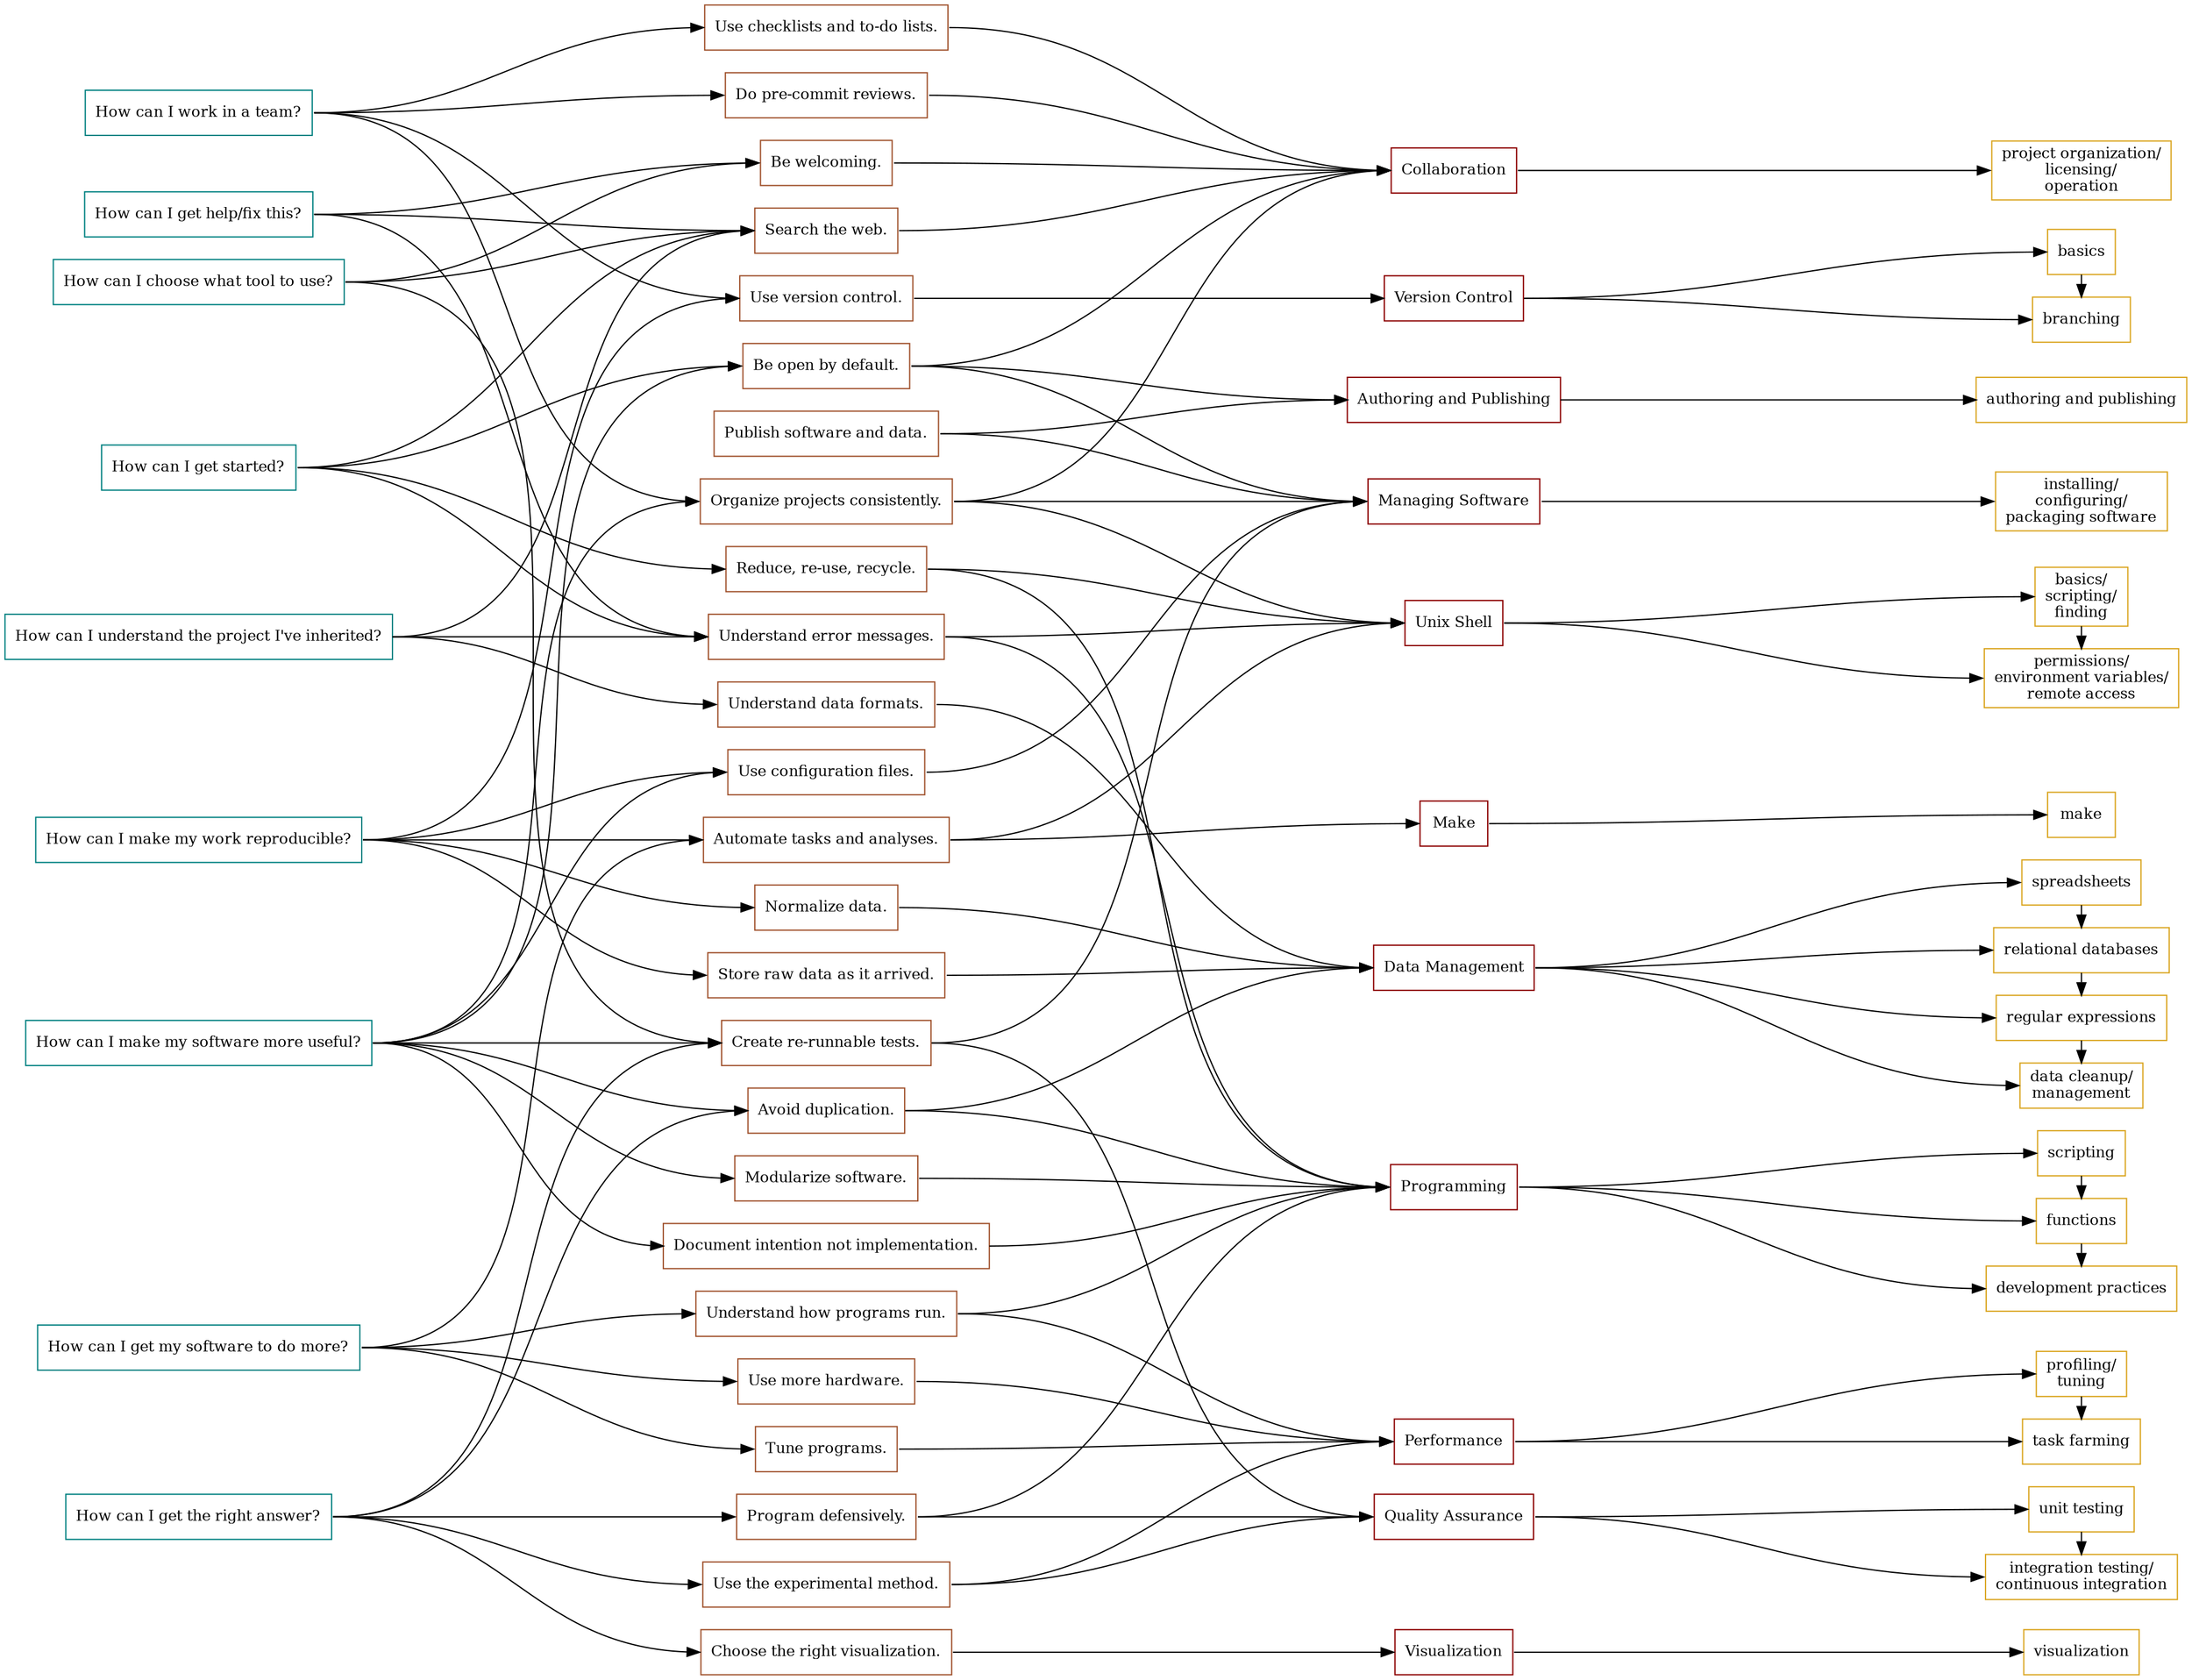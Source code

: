digraph scb {

	// ----------------------------------------
	// Overall graph properties.
	// ----------------------------------------
	rankdir = "LR";
	ranksep = "3 equally";
	node [shape="box", fontsize=12];

	// ----------------------------------------
	// Questions.
	// ----------------------------------------

	subgraph questions {
		node [color="teal"];
		rank = "same";
		q_choose_tool [label="How can I choose what tool to use?"];
		q_get_help [label="How can I get help/fix this?"];
		q_get_started [label="How can I get started?"];
		q_work_in_team [label="How can I work in a team?"];
		q_make_software_useful [label="How can I make my software more useful?"];
		q_more_performance [label="How can I get my software to do more?"];
		q_reproducible [label="How can I make my work reproducible?"];
		q_right_answer [label="How can I get the right answer?"];
		q_understand_legacy [label="How can I understand the project I've inherited?"];
	}

	// ----------------------------------------
	// Answers.
	// ----------------------------------------

	subgraph answers {
		node [color="sienna"];
		rank = "same";
		a_automate_tasks [label="Automate tasks and analyses."];
		a_avoid_duplication [label="Avoid duplication."];
		a_be_welcoming [label="Be welcoming."];
		a_choose_visualization [label="Choose the right visualization."];
		a_defensive_programming [label="Program defensively."];
		a_document_intention [label="Document intention not implementation."];
		a_experimental [label="Use the experimental method."];
		a_modularize_software [label="Modularize software."];
		a_normalize_data [label="Normalize data."];
		a_open_by_default [label="Be open by default."];
		a_organize_project [label="Organize projects consistently."];
		a_pre_commit_reviews [label="Do pre-commit reviews."];
		a_publish_software_data [label="Publish software and data."];
		a_reduce_reuse_recycle [label="Reduce, re-use, recycle."];
		a_rerunnable_tests [label="Create re-runnable tests."];
		a_search_web [label="Search the web."];
		a_store_raw_data [label="Store raw data as it arrived."];
		a_tune_programs [label="Tune programs."];
		a_understand_formats [label="Understand data formats."];
		a_understand_errors [label="Understand error messages."];
		a_understand_execution [label="Understand how programs run."];
		a_checklists_todo_lists [label="Use checklists and to-do lists."];
		a_use_configuration [label="Use configuration files."];
		a_use_more_hardware [label="Use more hardware."];
		a_use_version_control [label="Use version control."];
	}

	q_choose_tool:e -> a_be_welcoming:w;
	q_choose_tool:e -> a_rerunnable_tests:w;
	q_choose_tool:e -> a_search_web:w;
	q_work_in_team:e -> a_checklists_todo_lists:w;
	q_work_in_team:e -> a_organize_project:w;
	q_work_in_team:e -> a_pre_commit_reviews:w;
	q_work_in_team:e -> a_use_version_control:w;
	q_get_help:e -> a_be_welcoming:w;
	q_get_help:e -> a_search_web:w;
	q_get_help:e -> a_understand_errors:w;
	q_get_started:e -> a_open_by_default:w;
	q_get_started:e -> a_reduce_reuse_recycle:w;
	q_get_started:e -> a_search_web:w;
	q_get_started:e -> a_understand_errors:w;
	q_make_software_useful:e -> a_avoid_duplication:w;
	q_make_software_useful:e -> a_document_intention:w;
	q_make_software_useful:e -> a_modularize_software:w;
	q_make_software_useful:e -> a_open_by_default:w;
	q_make_software_useful:e -> a_organize_project:w;
	q_make_software_useful:e -> a_rerunnable_tests:w;
	q_make_software_useful:e -> a_use_configuration:w;
	q_more_performance:e -> a_automate_tasks:w;
	q_more_performance:e -> a_tune_programs:w;
	q_more_performance:e -> a_understand_execution:w;
	q_more_performance:e -> a_use_more_hardware:w;
	q_reproducible:e -> a_automate_tasks:w;
	q_reproducible:e -> a_normalize_data:w;
	q_reproducible:e -> a_store_raw_data:w;
	q_reproducible:e -> a_use_configuration:w;
	q_reproducible:e -> a_use_version_control:w;
	q_right_answer:e -> a_avoid_duplication:w;
	q_right_answer:e -> a_choose_visualization:w;
	q_right_answer:e -> a_defensive_programming:w;
	q_right_answer:e -> a_experimental:w;
	q_right_answer:e -> a_rerunnable_tests:w;
	q_understand_legacy:e -> a_search_web:w;
	q_understand_legacy:e -> a_understand_errors:w;
	q_understand_legacy:e -> a_understand_formats:w;

	// ----------------------------------------
	// Lessons.
	// ----------------------------------------

	subgraph lessons {
		node [color="darkred"];
		rank = "same";
		l_collaboration [label="Collaboration"];
		l_data_management [label="Data Management"];
		l_make [label="Make"];
		l_packaging [label="Managing Software"];
		l_performance [label="Performance"];
		l_programming [label="Programming"];
		l_authoring_publishing [label="Authoring and Publishing"];
		l_quality_assurance [label="Quality Assurance"];
		l_unix_shell [label="Unix Shell"];
		l_version_control [label="Version Control"];
		l_visualization [label="Visualization"];
	}

	a_automate_tasks:e -> l_make:w;
	a_automate_tasks:e -> l_unix_shell:w;
	a_avoid_duplication:e -> l_data_management:w;
	a_avoid_duplication:e -> l_programming:w;
	a_choose_visualization:e -> l_visualization:w;
	a_defensive_programming:e -> l_programming:w;
	a_defensive_programming:e -> l_quality_assurance:w;
	a_document_intention:e -> l_programming:w;
	a_experimental:e -> l_quality_assurance:w;
	a_experimental:e -> l_performance:w;
	a_modularize_software:e -> l_programming:w;
	a_normalize_data:e -> l_data_management:w;
	a_open_by_default:e -> l_collaboration:w;
	a_open_by_default:e -> l_packaging:w;
	a_open_by_default:e -> l_authoring_publishing:w;
	a_organize_project:e -> l_collaboration:w;
	a_organize_project:e -> l_packaging:w;
	a_organize_project:e -> l_unix_shell:w;
	a_pre_commit_reviews:e -> l_collaboration:w;
	a_publish_software_data:e -> l_packaging:w;
	a_publish_software_data:e -> l_authoring_publishing:w;
	a_reduce_reuse_recycle:e -> l_programming:w;
	a_reduce_reuse_recycle:e -> l_unix_shell:w;
	a_rerunnable_tests:e -> l_packaging:w;
	a_rerunnable_tests:e -> l_quality_assurance:w;
	a_search_web:e -> l_collaboration:w;
	a_store_raw_data:e -> l_data_management:w;
	a_tune_programs:e -> l_performance:w;
	a_understand_errors:e -> l_programming:w;
	a_understand_errors:e -> l_unix_shell:w;
	a_understand_execution:e -> l_performance:w;
	a_understand_execution:e -> l_programming:w;
	a_understand_formats:e -> l_data_management:w;
	a_checklists_todo_lists:e -> l_collaboration:w;
	a_use_configuration:e -> l_packaging:w;
	a_use_more_hardware:e -> l_performance:w;
	a_use_version_control:e -> l_version_control:w;
	a_be_welcoming:e -> l_collaboration:w;

	// ----------------------------------------
	// Topics
	// ----------------------------------------

	subgraph topics {
		node [color="goldenrod"];
		rank = "same";
		t_authoring_publishing [label="authoring and publishing"];
		t_branching [label="branching"];
		t_data_management [label="data cleanup/\nmanagement"];
		t_development_practices [label="development practices"];
		t_functions [label="functions"];
		t_installing_configuring_packaging [label="installing/\nconfiguring/\npackaging software"];
		t_integration_testing [label="integration testing/\ncontinuous integration"];
		t_make [label="make"];
		t_profiling_tuning [label="profiling/\ntuning"];
		t_project_operations [label="project organization/\nlicensing/\noperation"];
		t_regular_expressions [label="regular expressions"];
		t_scripting [label="scripting"];
		t_shell_advanced [label="permissions/\nenvironment variables/\nremote access"];
		t_shell_basic [label="basics/\nscripting/\nfinding"];
		t_spreadsheets [label="spreadsheets"];
		t_sql [label="relational databases"];
		t_task_farming [label="task farming"];
		t_unit_testing [label="unit testing"];
		t_version_control_basic [label="basics"];
		t_visualization [label="visualization"];
	}

	l_authoring_publishing:e -> t_authoring_publishing:w;
	l_collaboration:e -> t_project_operations:w;
	l_data_management:e -> t_data_management:w;
	l_data_management:e -> t_regular_expressions:w;
	l_data_management:e -> t_spreadsheets:w;
	l_data_management:e -> t_sql:w;
	l_make:e -> t_make:w;
	l_packaging:e -> t_installing_configuring_packaging:w;
	l_performance:e -> t_profiling_tuning:w;
	l_performance:e -> t_task_farming:w;
	l_programming:e -> t_development_practices:w;
	l_programming:e -> t_functions:w;
	l_programming:e -> t_scripting:w;
	l_quality_assurance:e -> t_integration_testing:w;
	l_quality_assurance:e -> t_unit_testing:w;
	l_unix_shell:e -> t_shell_advanced:w;
	l_unix_shell:e -> t_shell_basic:w;
	l_version_control:e -> t_branching:w;
	l_version_control:e -> t_version_control_basic:w;
	l_visualization:e -> t_visualization:w;

	t_functions:s -> t_development_practices:n;
	t_profiling_tuning:s -> t_task_farming:n;
	t_scripting:s -> t_functions:n;
	t_shell_basic:s -> t_shell_advanced:n;
	t_spreadsheets:s -> t_sql:n;
	t_sql:s -> t_regular_expressions:n;
	t_regular_expressions:s -> t_data_management:n;
	t_unit_testing:s -> t_integration_testing:n;
	t_version_control_basic:s -> t_branching:n;
}
